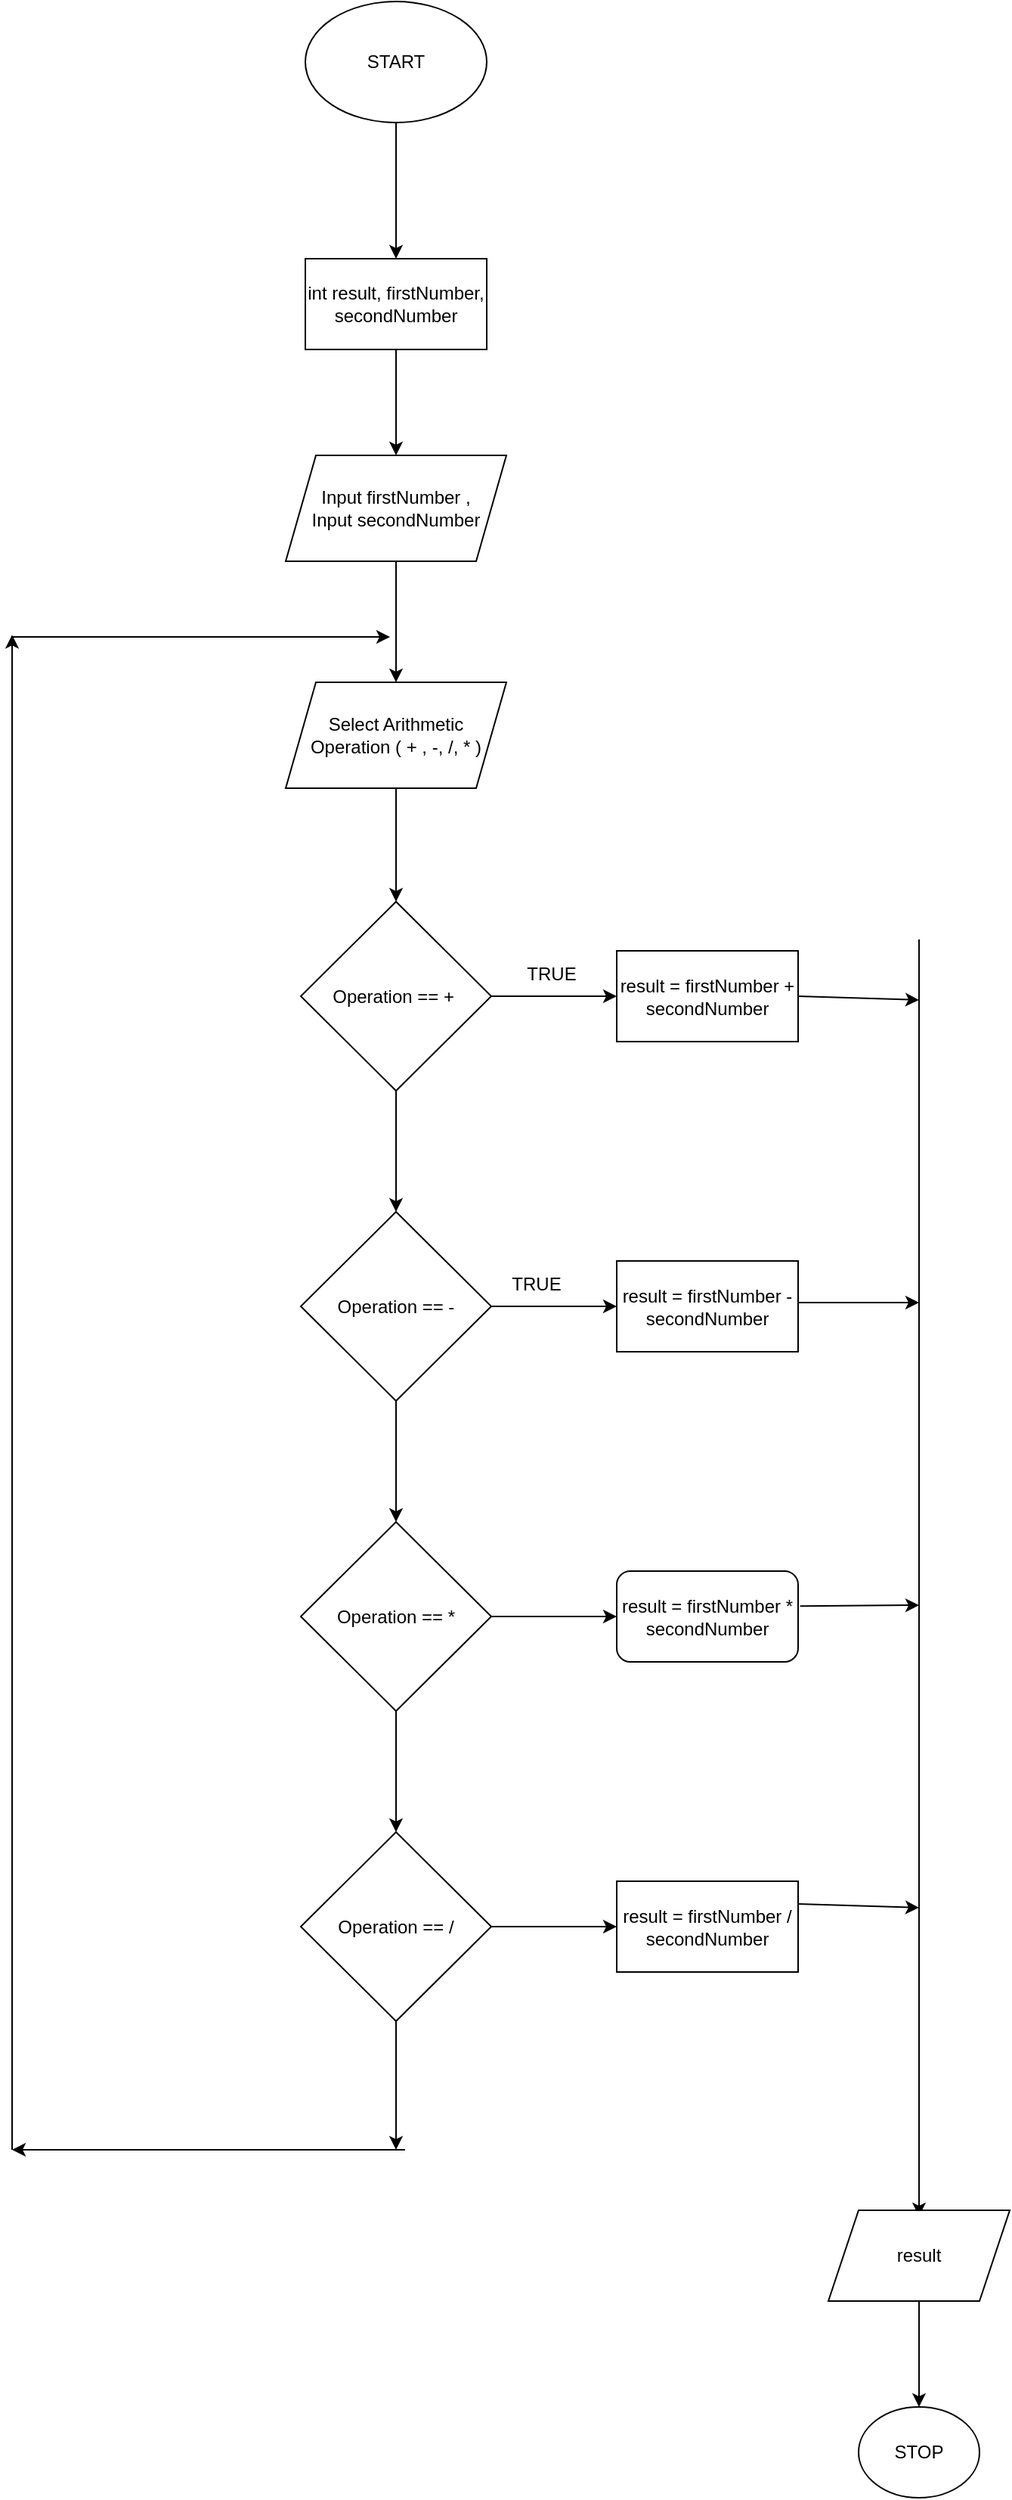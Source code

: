 <mxfile version="21.3.6" type="github">
  <diagram id="C5RBs43oDa-KdzZeNtuy" name="Page-1">
    <mxGraphModel dx="794" dy="1682" grid="1" gridSize="10" guides="1" tooltips="1" connect="1" arrows="1" fold="1" page="1" pageScale="1" pageWidth="827" pageHeight="1169" math="0" shadow="0">
      <root>
        <mxCell id="WIyWlLk6GJQsqaUBKTNV-0" />
        <mxCell id="WIyWlLk6GJQsqaUBKTNV-1" parent="WIyWlLk6GJQsqaUBKTNV-0" />
        <mxCell id="EkJEPmtSvJtYmXwET2wr-13" value="" style="edgeStyle=orthogonalEdgeStyle;rounded=0;orthogonalLoop=1;jettySize=auto;html=1;" edge="1" parent="WIyWlLk6GJQsqaUBKTNV-1" source="EkJEPmtSvJtYmXwET2wr-0" target="EkJEPmtSvJtYmXwET2wr-12">
          <mxGeometry relative="1" as="geometry" />
        </mxCell>
        <mxCell id="EkJEPmtSvJtYmXwET2wr-0" value="START" style="ellipse;whiteSpace=wrap;html=1;" vertex="1" parent="WIyWlLk6GJQsqaUBKTNV-1">
          <mxGeometry x="354" y="-20" width="120" height="80" as="geometry" />
        </mxCell>
        <mxCell id="EkJEPmtSvJtYmXwET2wr-6" value="" style="edgeStyle=orthogonalEdgeStyle;rounded=0;orthogonalLoop=1;jettySize=auto;html=1;" edge="1" parent="WIyWlLk6GJQsqaUBKTNV-1" source="EkJEPmtSvJtYmXwET2wr-1" target="EkJEPmtSvJtYmXwET2wr-5">
          <mxGeometry relative="1" as="geometry" />
        </mxCell>
        <mxCell id="EkJEPmtSvJtYmXwET2wr-1" value="Input firstNumber ,&lt;br&gt;Input secondNumber" style="shape=parallelogram;perimeter=parallelogramPerimeter;whiteSpace=wrap;html=1;fixedSize=1;" vertex="1" parent="WIyWlLk6GJQsqaUBKTNV-1">
          <mxGeometry x="341" y="280" width="146" height="70" as="geometry" />
        </mxCell>
        <mxCell id="EkJEPmtSvJtYmXwET2wr-8" value="" style="edgeStyle=orthogonalEdgeStyle;rounded=0;orthogonalLoop=1;jettySize=auto;html=1;" edge="1" parent="WIyWlLk6GJQsqaUBKTNV-1" source="EkJEPmtSvJtYmXwET2wr-5" target="EkJEPmtSvJtYmXwET2wr-7">
          <mxGeometry relative="1" as="geometry" />
        </mxCell>
        <mxCell id="EkJEPmtSvJtYmXwET2wr-5" value="Select Arithmetic Operation ( + , -, /, * )" style="shape=parallelogram;perimeter=parallelogramPerimeter;whiteSpace=wrap;html=1;fixedSize=1;" vertex="1" parent="WIyWlLk6GJQsqaUBKTNV-1">
          <mxGeometry x="341" y="430" width="146" height="70" as="geometry" />
        </mxCell>
        <mxCell id="EkJEPmtSvJtYmXwET2wr-10" value="" style="edgeStyle=orthogonalEdgeStyle;rounded=0;orthogonalLoop=1;jettySize=auto;html=1;" edge="1" parent="WIyWlLk6GJQsqaUBKTNV-1" source="EkJEPmtSvJtYmXwET2wr-7" target="EkJEPmtSvJtYmXwET2wr-9">
          <mxGeometry relative="1" as="geometry" />
        </mxCell>
        <mxCell id="EkJEPmtSvJtYmXwET2wr-17" value="" style="edgeStyle=orthogonalEdgeStyle;rounded=0;orthogonalLoop=1;jettySize=auto;html=1;" edge="1" parent="WIyWlLk6GJQsqaUBKTNV-1" source="EkJEPmtSvJtYmXwET2wr-7" target="EkJEPmtSvJtYmXwET2wr-16">
          <mxGeometry relative="1" as="geometry" />
        </mxCell>
        <mxCell id="EkJEPmtSvJtYmXwET2wr-7" value="Operation == +&amp;nbsp;" style="rhombus;whiteSpace=wrap;html=1;" vertex="1" parent="WIyWlLk6GJQsqaUBKTNV-1">
          <mxGeometry x="351" y="575" width="126" height="125" as="geometry" />
        </mxCell>
        <mxCell id="EkJEPmtSvJtYmXwET2wr-9" value="result = firstNumber + secondNumber" style="whiteSpace=wrap;html=1;" vertex="1" parent="WIyWlLk6GJQsqaUBKTNV-1">
          <mxGeometry x="560" y="607.5" width="120" height="60" as="geometry" />
        </mxCell>
        <mxCell id="EkJEPmtSvJtYmXwET2wr-14" value="" style="edgeStyle=orthogonalEdgeStyle;rounded=0;orthogonalLoop=1;jettySize=auto;html=1;" edge="1" parent="WIyWlLk6GJQsqaUBKTNV-1" source="EkJEPmtSvJtYmXwET2wr-12" target="EkJEPmtSvJtYmXwET2wr-1">
          <mxGeometry relative="1" as="geometry" />
        </mxCell>
        <mxCell id="EkJEPmtSvJtYmXwET2wr-12" value="int result, firstNumber, secondNumber" style="whiteSpace=wrap;html=1;" vertex="1" parent="WIyWlLk6GJQsqaUBKTNV-1">
          <mxGeometry x="354" y="150" width="120" height="60" as="geometry" />
        </mxCell>
        <mxCell id="EkJEPmtSvJtYmXwET2wr-15" value="TRUE" style="text;html=1;strokeColor=none;fillColor=none;align=center;verticalAlign=middle;whiteSpace=wrap;rounded=0;" vertex="1" parent="WIyWlLk6GJQsqaUBKTNV-1">
          <mxGeometry x="487" y="608" width="60" height="30" as="geometry" />
        </mxCell>
        <mxCell id="EkJEPmtSvJtYmXwET2wr-19" value="" style="edgeStyle=orthogonalEdgeStyle;rounded=0;orthogonalLoop=1;jettySize=auto;html=1;" edge="1" parent="WIyWlLk6GJQsqaUBKTNV-1" source="EkJEPmtSvJtYmXwET2wr-16" target="EkJEPmtSvJtYmXwET2wr-18">
          <mxGeometry relative="1" as="geometry" />
        </mxCell>
        <mxCell id="EkJEPmtSvJtYmXwET2wr-24" value="" style="edgeStyle=orthogonalEdgeStyle;rounded=0;orthogonalLoop=1;jettySize=auto;html=1;" edge="1" parent="WIyWlLk6GJQsqaUBKTNV-1" source="EkJEPmtSvJtYmXwET2wr-16" target="EkJEPmtSvJtYmXwET2wr-23">
          <mxGeometry relative="1" as="geometry" />
        </mxCell>
        <mxCell id="EkJEPmtSvJtYmXwET2wr-16" value="Operation == -" style="rhombus;whiteSpace=wrap;html=1;" vertex="1" parent="WIyWlLk6GJQsqaUBKTNV-1">
          <mxGeometry x="351" y="780" width="126" height="125" as="geometry" />
        </mxCell>
        <mxCell id="EkJEPmtSvJtYmXwET2wr-18" value="result = firstNumber - secondNumber" style="whiteSpace=wrap;html=1;" vertex="1" parent="WIyWlLk6GJQsqaUBKTNV-1">
          <mxGeometry x="560" y="812.5" width="120" height="60" as="geometry" />
        </mxCell>
        <mxCell id="EkJEPmtSvJtYmXwET2wr-20" value="TRUE" style="text;html=1;strokeColor=none;fillColor=none;align=center;verticalAlign=middle;whiteSpace=wrap;rounded=0;" vertex="1" parent="WIyWlLk6GJQsqaUBKTNV-1">
          <mxGeometry x="477" y="813" width="60" height="30" as="geometry" />
        </mxCell>
        <mxCell id="EkJEPmtSvJtYmXwET2wr-26" value="" style="edgeStyle=orthogonalEdgeStyle;rounded=0;orthogonalLoop=1;jettySize=auto;html=1;" edge="1" parent="WIyWlLk6GJQsqaUBKTNV-1" source="EkJEPmtSvJtYmXwET2wr-23" target="EkJEPmtSvJtYmXwET2wr-25">
          <mxGeometry relative="1" as="geometry" />
        </mxCell>
        <mxCell id="EkJEPmtSvJtYmXwET2wr-28" value="" style="edgeStyle=orthogonalEdgeStyle;rounded=0;orthogonalLoop=1;jettySize=auto;html=1;" edge="1" parent="WIyWlLk6GJQsqaUBKTNV-1" source="EkJEPmtSvJtYmXwET2wr-23" target="EkJEPmtSvJtYmXwET2wr-27">
          <mxGeometry relative="1" as="geometry" />
        </mxCell>
        <mxCell id="EkJEPmtSvJtYmXwET2wr-23" value="Operation == *" style="rhombus;whiteSpace=wrap;html=1;" vertex="1" parent="WIyWlLk6GJQsqaUBKTNV-1">
          <mxGeometry x="351" y="985" width="126" height="125" as="geometry" />
        </mxCell>
        <mxCell id="EkJEPmtSvJtYmXwET2wr-25" value="result = firstNumber * secondNumber" style="rounded=1;whiteSpace=wrap;html=1;" vertex="1" parent="WIyWlLk6GJQsqaUBKTNV-1">
          <mxGeometry x="560" y="1017.5" width="120" height="60" as="geometry" />
        </mxCell>
        <mxCell id="EkJEPmtSvJtYmXwET2wr-30" value="" style="edgeStyle=orthogonalEdgeStyle;rounded=0;orthogonalLoop=1;jettySize=auto;html=1;" edge="1" parent="WIyWlLk6GJQsqaUBKTNV-1" source="EkJEPmtSvJtYmXwET2wr-27" target="EkJEPmtSvJtYmXwET2wr-29">
          <mxGeometry relative="1" as="geometry" />
        </mxCell>
        <mxCell id="EkJEPmtSvJtYmXwET2wr-35" style="edgeStyle=orthogonalEdgeStyle;rounded=0;orthogonalLoop=1;jettySize=auto;html=1;" edge="1" parent="WIyWlLk6GJQsqaUBKTNV-1" source="EkJEPmtSvJtYmXwET2wr-27">
          <mxGeometry relative="1" as="geometry">
            <mxPoint x="414" y="1400" as="targetPoint" />
          </mxGeometry>
        </mxCell>
        <mxCell id="EkJEPmtSvJtYmXwET2wr-27" value="Operation == /" style="rhombus;whiteSpace=wrap;html=1;" vertex="1" parent="WIyWlLk6GJQsqaUBKTNV-1">
          <mxGeometry x="351" y="1190" width="126" height="125" as="geometry" />
        </mxCell>
        <mxCell id="EkJEPmtSvJtYmXwET2wr-29" value="result = firstNumber / secondNumber" style="whiteSpace=wrap;html=1;" vertex="1" parent="WIyWlLk6GJQsqaUBKTNV-1">
          <mxGeometry x="560" y="1222.5" width="120" height="60" as="geometry" />
        </mxCell>
        <mxCell id="EkJEPmtSvJtYmXwET2wr-36" value="" style="endArrow=classic;html=1;rounded=0;" edge="1" parent="WIyWlLk6GJQsqaUBKTNV-1">
          <mxGeometry width="50" height="50" relative="1" as="geometry">
            <mxPoint x="420" y="1400" as="sourcePoint" />
            <mxPoint x="160" y="1400" as="targetPoint" />
          </mxGeometry>
        </mxCell>
        <mxCell id="EkJEPmtSvJtYmXwET2wr-37" value="" style="endArrow=classic;html=1;rounded=0;" edge="1" parent="WIyWlLk6GJQsqaUBKTNV-1">
          <mxGeometry width="50" height="50" relative="1" as="geometry">
            <mxPoint x="160" y="1400" as="sourcePoint" />
            <mxPoint x="160" y="398.667" as="targetPoint" />
          </mxGeometry>
        </mxCell>
        <mxCell id="EkJEPmtSvJtYmXwET2wr-38" value="" style="endArrow=classic;html=1;rounded=0;" edge="1" parent="WIyWlLk6GJQsqaUBKTNV-1">
          <mxGeometry width="50" height="50" relative="1" as="geometry">
            <mxPoint x="160" y="400" as="sourcePoint" />
            <mxPoint x="410" y="400" as="targetPoint" />
          </mxGeometry>
        </mxCell>
        <mxCell id="EkJEPmtSvJtYmXwET2wr-39" value="" style="endArrow=classic;html=1;rounded=0;" edge="1" parent="WIyWlLk6GJQsqaUBKTNV-1">
          <mxGeometry width="50" height="50" relative="1" as="geometry">
            <mxPoint x="760" y="600" as="sourcePoint" />
            <mxPoint x="760" y="1444" as="targetPoint" />
          </mxGeometry>
        </mxCell>
        <mxCell id="EkJEPmtSvJtYmXwET2wr-40" value="" style="endArrow=classic;html=1;rounded=0;exitX=1;exitY=0.5;exitDx=0;exitDy=0;" edge="1" parent="WIyWlLk6GJQsqaUBKTNV-1" source="EkJEPmtSvJtYmXwET2wr-9">
          <mxGeometry width="50" height="50" relative="1" as="geometry">
            <mxPoint x="690" y="662.5" as="sourcePoint" />
            <mxPoint x="760" y="640" as="targetPoint" />
          </mxGeometry>
        </mxCell>
        <mxCell id="EkJEPmtSvJtYmXwET2wr-41" value="" style="endArrow=classic;html=1;rounded=0;" edge="1" parent="WIyWlLk6GJQsqaUBKTNV-1">
          <mxGeometry width="50" height="50" relative="1" as="geometry">
            <mxPoint x="680" y="840" as="sourcePoint" />
            <mxPoint x="760" y="840" as="targetPoint" />
          </mxGeometry>
        </mxCell>
        <mxCell id="EkJEPmtSvJtYmXwET2wr-42" value="" style="endArrow=classic;html=1;rounded=0;exitX=1.011;exitY=0.386;exitDx=0;exitDy=0;exitPerimeter=0;" edge="1" parent="WIyWlLk6GJQsqaUBKTNV-1" source="EkJEPmtSvJtYmXwET2wr-25">
          <mxGeometry width="50" height="50" relative="1" as="geometry">
            <mxPoint x="690" y="1067.5" as="sourcePoint" />
            <mxPoint x="760" y="1040" as="targetPoint" />
          </mxGeometry>
        </mxCell>
        <mxCell id="EkJEPmtSvJtYmXwET2wr-43" value="" style="endArrow=classic;html=1;rounded=0;exitX=1;exitY=0.25;exitDx=0;exitDy=0;" edge="1" parent="WIyWlLk6GJQsqaUBKTNV-1" source="EkJEPmtSvJtYmXwET2wr-29">
          <mxGeometry width="50" height="50" relative="1" as="geometry">
            <mxPoint x="690" y="1260" as="sourcePoint" />
            <mxPoint x="760" y="1240" as="targetPoint" />
          </mxGeometry>
        </mxCell>
        <mxCell id="EkJEPmtSvJtYmXwET2wr-47" value="" style="edgeStyle=orthogonalEdgeStyle;rounded=0;orthogonalLoop=1;jettySize=auto;html=1;" edge="1" parent="WIyWlLk6GJQsqaUBKTNV-1" source="EkJEPmtSvJtYmXwET2wr-45" target="EkJEPmtSvJtYmXwET2wr-46">
          <mxGeometry relative="1" as="geometry" />
        </mxCell>
        <mxCell id="EkJEPmtSvJtYmXwET2wr-45" value="result" style="shape=parallelogram;perimeter=parallelogramPerimeter;whiteSpace=wrap;html=1;fixedSize=1;" vertex="1" parent="WIyWlLk6GJQsqaUBKTNV-1">
          <mxGeometry x="700" y="1440" width="120" height="60" as="geometry" />
        </mxCell>
        <mxCell id="EkJEPmtSvJtYmXwET2wr-46" value="STOP" style="ellipse;whiteSpace=wrap;html=1;" vertex="1" parent="WIyWlLk6GJQsqaUBKTNV-1">
          <mxGeometry x="720" y="1570" width="80" height="60" as="geometry" />
        </mxCell>
      </root>
    </mxGraphModel>
  </diagram>
</mxfile>
